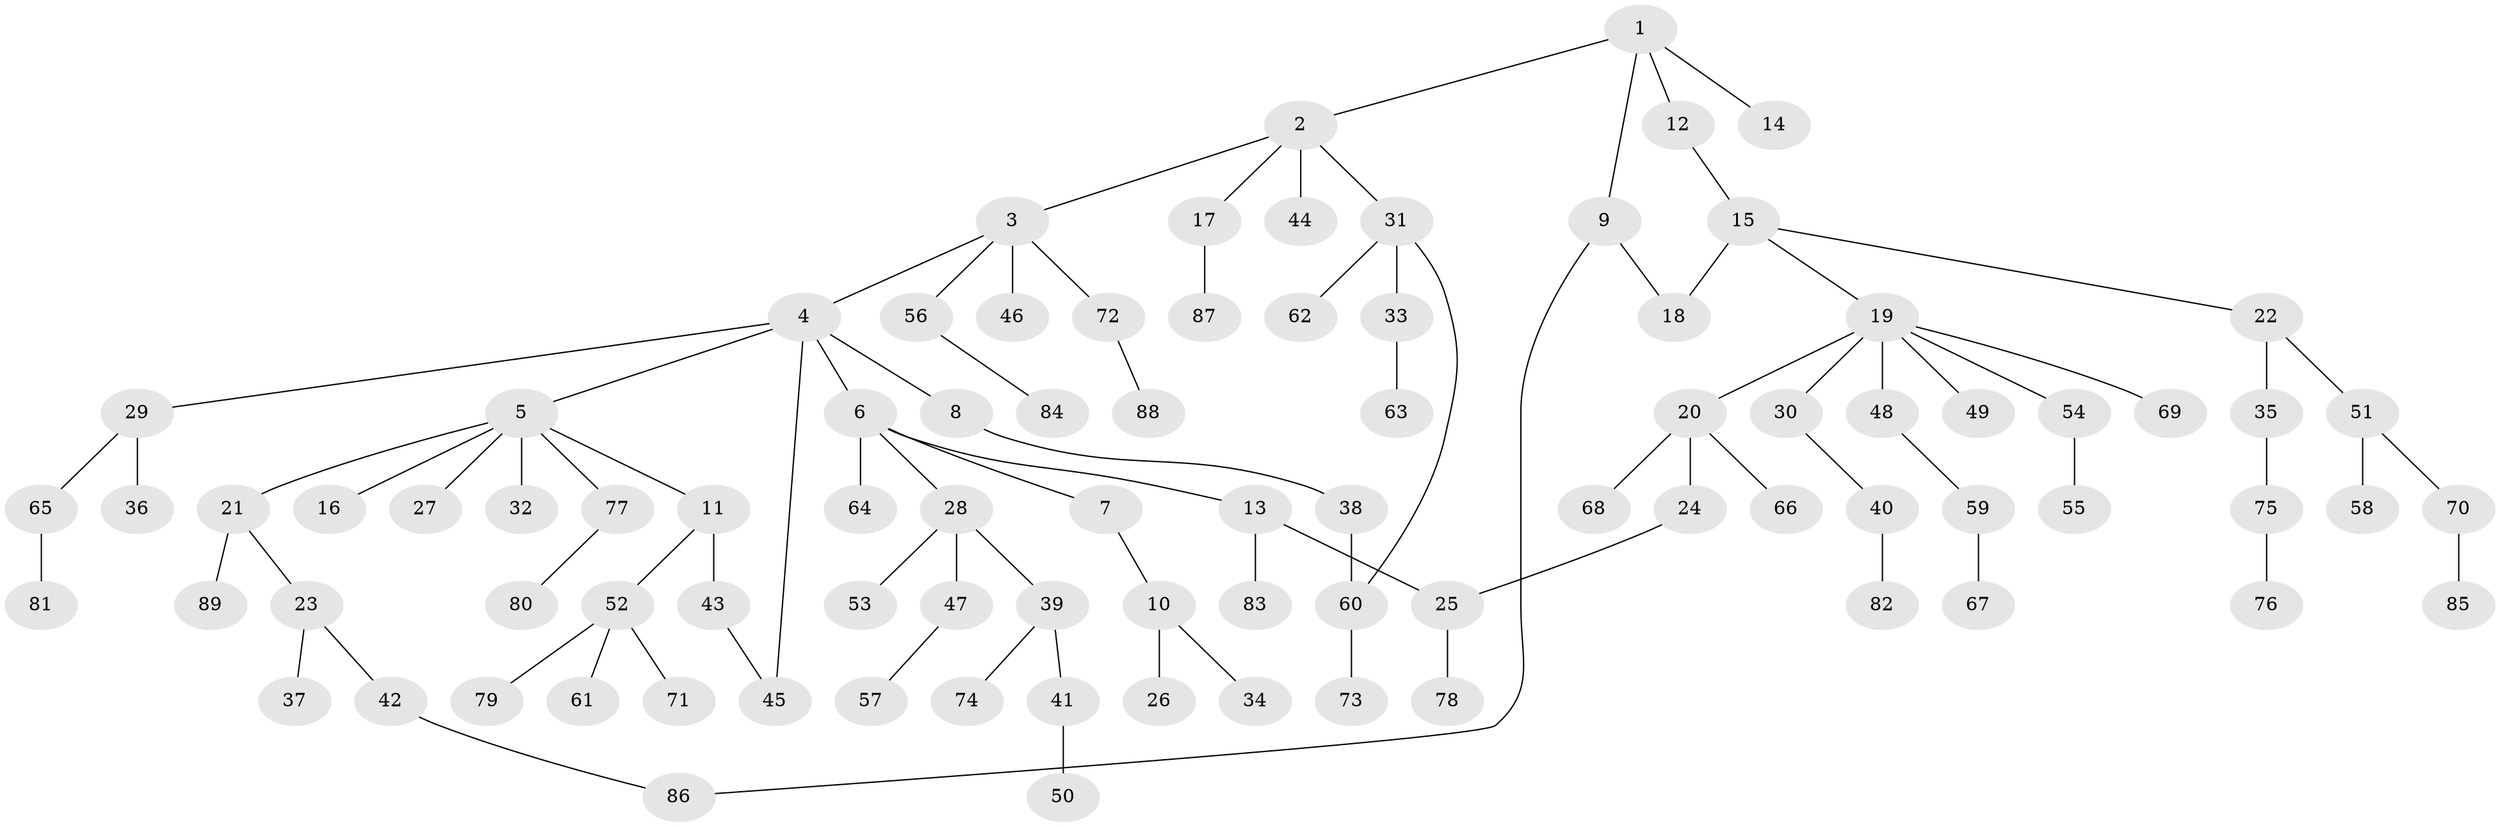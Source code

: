 // Generated by graph-tools (version 1.1) at 2025/10/02/27/25 16:10:54]
// undirected, 89 vertices, 93 edges
graph export_dot {
graph [start="1"]
  node [color=gray90,style=filled];
  1;
  2;
  3;
  4;
  5;
  6;
  7;
  8;
  9;
  10;
  11;
  12;
  13;
  14;
  15;
  16;
  17;
  18;
  19;
  20;
  21;
  22;
  23;
  24;
  25;
  26;
  27;
  28;
  29;
  30;
  31;
  32;
  33;
  34;
  35;
  36;
  37;
  38;
  39;
  40;
  41;
  42;
  43;
  44;
  45;
  46;
  47;
  48;
  49;
  50;
  51;
  52;
  53;
  54;
  55;
  56;
  57;
  58;
  59;
  60;
  61;
  62;
  63;
  64;
  65;
  66;
  67;
  68;
  69;
  70;
  71;
  72;
  73;
  74;
  75;
  76;
  77;
  78;
  79;
  80;
  81;
  82;
  83;
  84;
  85;
  86;
  87;
  88;
  89;
  1 -- 2;
  1 -- 9;
  1 -- 12;
  1 -- 14;
  2 -- 3;
  2 -- 17;
  2 -- 31;
  2 -- 44;
  3 -- 4;
  3 -- 46;
  3 -- 56;
  3 -- 72;
  4 -- 5;
  4 -- 6;
  4 -- 8;
  4 -- 29;
  4 -- 45;
  5 -- 11;
  5 -- 16;
  5 -- 21;
  5 -- 27;
  5 -- 32;
  5 -- 77;
  6 -- 7;
  6 -- 13;
  6 -- 28;
  6 -- 64;
  7 -- 10;
  8 -- 38;
  9 -- 18;
  9 -- 86;
  10 -- 26;
  10 -- 34;
  11 -- 43;
  11 -- 52;
  12 -- 15;
  13 -- 83;
  13 -- 25;
  15 -- 18;
  15 -- 19;
  15 -- 22;
  17 -- 87;
  19 -- 20;
  19 -- 30;
  19 -- 48;
  19 -- 49;
  19 -- 54;
  19 -- 69;
  20 -- 24;
  20 -- 66;
  20 -- 68;
  21 -- 23;
  21 -- 89;
  22 -- 35;
  22 -- 51;
  23 -- 37;
  23 -- 42;
  24 -- 25;
  25 -- 78;
  28 -- 39;
  28 -- 47;
  28 -- 53;
  29 -- 36;
  29 -- 65;
  30 -- 40;
  31 -- 33;
  31 -- 62;
  31 -- 60;
  33 -- 63;
  35 -- 75;
  38 -- 60;
  39 -- 41;
  39 -- 74;
  40 -- 82;
  41 -- 50;
  42 -- 86;
  43 -- 45;
  47 -- 57;
  48 -- 59;
  51 -- 58;
  51 -- 70;
  52 -- 61;
  52 -- 71;
  52 -- 79;
  54 -- 55;
  56 -- 84;
  59 -- 67;
  60 -- 73;
  65 -- 81;
  70 -- 85;
  72 -- 88;
  75 -- 76;
  77 -- 80;
}
